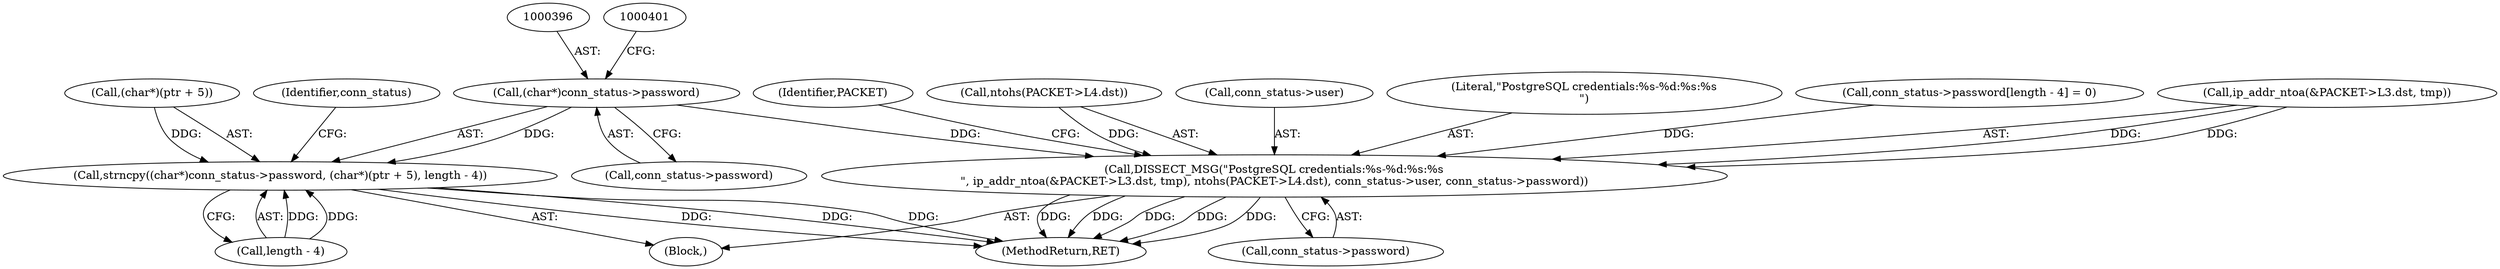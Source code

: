 digraph "0_ettercap_e3abe7d7585ecc420a7cab73313216613aadad5a@pointer" {
"1000395" [label="(Call,(char*)conn_status->password)"];
"1000394" [label="(Call,strncpy((char*)conn_status->password, (char*)(ptr + 5), length - 4))"];
"1000417" [label="(Call,DISSECT_MSG(\"PostgreSQL credentials:%s-%d:%s:%s\n\", ip_addr_ntoa(&PACKET->L3.dst, tmp), ntohs(PACKET->L4.dst), conn_status->user, conn_status->password))"];
"1000411" [label="(Identifier,conn_status)"];
"1000400" [label="(Call,(char*)(ptr + 5))"];
"1000440" [label="(Identifier,PACKET)"];
"1000386" [label="(Block,)"];
"1000405" [label="(Call,length - 4)"];
"1000572" [label="(MethodReturn,RET)"];
"1000427" [label="(Call,ntohs(PACKET->L4.dst))"];
"1000394" [label="(Call,strncpy((char*)conn_status->password, (char*)(ptr + 5), length - 4))"];
"1000433" [label="(Call,conn_status->user)"];
"1000417" [label="(Call,DISSECT_MSG(\"PostgreSQL credentials:%s-%d:%s:%s\n\", ip_addr_ntoa(&PACKET->L3.dst, tmp), ntohs(PACKET->L4.dst), conn_status->user, conn_status->password))"];
"1000418" [label="(Literal,\"PostgreSQL credentials:%s-%d:%s:%s\n\")"];
"1000436" [label="(Call,conn_status->password)"];
"1000408" [label="(Call,conn_status->password[length - 4] = 0)"];
"1000395" [label="(Call,(char*)conn_status->password)"];
"1000419" [label="(Call,ip_addr_ntoa(&PACKET->L3.dst, tmp))"];
"1000397" [label="(Call,conn_status->password)"];
"1000395" -> "1000394"  [label="AST: "];
"1000395" -> "1000397"  [label="CFG: "];
"1000396" -> "1000395"  [label="AST: "];
"1000397" -> "1000395"  [label="AST: "];
"1000401" -> "1000395"  [label="CFG: "];
"1000395" -> "1000394"  [label="DDG: "];
"1000395" -> "1000417"  [label="DDG: "];
"1000394" -> "1000386"  [label="AST: "];
"1000394" -> "1000405"  [label="CFG: "];
"1000400" -> "1000394"  [label="AST: "];
"1000405" -> "1000394"  [label="AST: "];
"1000411" -> "1000394"  [label="CFG: "];
"1000394" -> "1000572"  [label="DDG: "];
"1000394" -> "1000572"  [label="DDG: "];
"1000394" -> "1000572"  [label="DDG: "];
"1000400" -> "1000394"  [label="DDG: "];
"1000405" -> "1000394"  [label="DDG: "];
"1000405" -> "1000394"  [label="DDG: "];
"1000417" -> "1000386"  [label="AST: "];
"1000417" -> "1000436"  [label="CFG: "];
"1000418" -> "1000417"  [label="AST: "];
"1000419" -> "1000417"  [label="AST: "];
"1000427" -> "1000417"  [label="AST: "];
"1000433" -> "1000417"  [label="AST: "];
"1000436" -> "1000417"  [label="AST: "];
"1000440" -> "1000417"  [label="CFG: "];
"1000417" -> "1000572"  [label="DDG: "];
"1000417" -> "1000572"  [label="DDG: "];
"1000417" -> "1000572"  [label="DDG: "];
"1000417" -> "1000572"  [label="DDG: "];
"1000417" -> "1000572"  [label="DDG: "];
"1000419" -> "1000417"  [label="DDG: "];
"1000419" -> "1000417"  [label="DDG: "];
"1000427" -> "1000417"  [label="DDG: "];
"1000408" -> "1000417"  [label="DDG: "];
}
